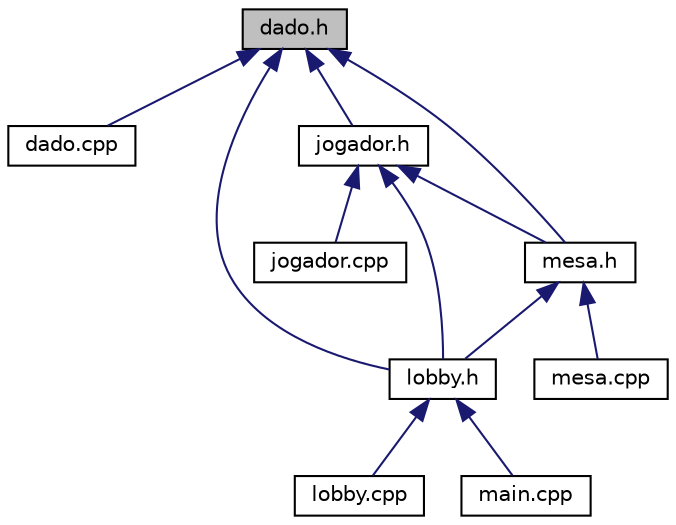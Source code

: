 digraph "dado.h"
{
  edge [fontname="Helvetica",fontsize="10",labelfontname="Helvetica",labelfontsize="10"];
  node [fontname="Helvetica",fontsize="10",shape=record];
  Node2 [label="dado.h",height=0.2,width=0.4,color="black", fillcolor="grey75", style="filled", fontcolor="black"];
  Node2 -> Node3 [dir="back",color="midnightblue",fontsize="10",style="solid",fontname="Helvetica"];
  Node3 [label="dado.cpp",height=0.2,width=0.4,color="black", fillcolor="white", style="filled",URL="$dado_8cpp.html",tooltip="Implementa as funções de dado.h. "];
  Node2 -> Node4 [dir="back",color="midnightblue",fontsize="10",style="solid",fontname="Helvetica"];
  Node4 [label="jogador.h",height=0.2,width=0.4,color="black", fillcolor="white", style="filled",URL="$jogador_8h.html",tooltip="Declara as funções e alguns parâmetros importantes para jogador.cpp. "];
  Node4 -> Node5 [dir="back",color="midnightblue",fontsize="10",style="solid",fontname="Helvetica"];
  Node5 [label="jogador.cpp",height=0.2,width=0.4,color="black", fillcolor="white", style="filled",URL="$jogador_8cpp.html",tooltip="Implementa as funções de jogador.h. "];
  Node4 -> Node6 [dir="back",color="midnightblue",fontsize="10",style="solid",fontname="Helvetica"];
  Node6 [label="lobby.h",height=0.2,width=0.4,color="black", fillcolor="white", style="filled",URL="$lobby_8h.html",tooltip="Declara as funções para lobby.cpp. "];
  Node6 -> Node7 [dir="back",color="midnightblue",fontsize="10",style="solid",fontname="Helvetica"];
  Node7 [label="lobby.cpp",height=0.2,width=0.4,color="black", fillcolor="white", style="filled",URL="$lobby_8cpp.html",tooltip="Implementa as funções de lobby.h. "];
  Node6 -> Node8 [dir="back",color="midnightblue",fontsize="10",style="solid",fontname="Helvetica"];
  Node8 [label="main.cpp",height=0.2,width=0.4,color="black", fillcolor="white", style="filled",URL="$main_8cpp.html",tooltip="Método main. "];
  Node4 -> Node9 [dir="back",color="midnightblue",fontsize="10",style="solid",fontname="Helvetica"];
  Node9 [label="mesa.h",height=0.2,width=0.4,color="black", fillcolor="white", style="filled",URL="$mesa_8h.html",tooltip="Declara funções e variáveis para mesa.cpp. "];
  Node9 -> Node6 [dir="back",color="midnightblue",fontsize="10",style="solid",fontname="Helvetica"];
  Node9 -> Node10 [dir="back",color="midnightblue",fontsize="10",style="solid",fontname="Helvetica"];
  Node10 [label="mesa.cpp",height=0.2,width=0.4,color="black", fillcolor="white", style="filled",URL="$mesa_8cpp.html",tooltip="Arquivo .cpp que implementa as funções de mesa.h. "];
  Node2 -> Node9 [dir="back",color="midnightblue",fontsize="10",style="solid",fontname="Helvetica"];
  Node2 -> Node6 [dir="back",color="midnightblue",fontsize="10",style="solid",fontname="Helvetica"];
}
